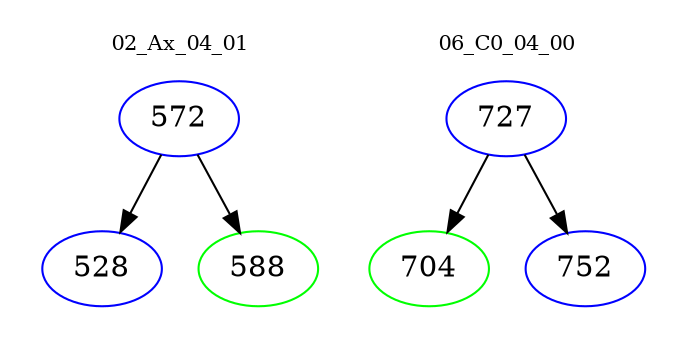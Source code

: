 digraph{
subgraph cluster_0 {
color = white
label = "02_Ax_04_01";
fontsize=10;
T0_572 [label="572", color="blue"]
T0_572 -> T0_528 [color="black"]
T0_528 [label="528", color="blue"]
T0_572 -> T0_588 [color="black"]
T0_588 [label="588", color="green"]
}
subgraph cluster_1 {
color = white
label = "06_C0_04_00";
fontsize=10;
T1_727 [label="727", color="blue"]
T1_727 -> T1_704 [color="black"]
T1_704 [label="704", color="green"]
T1_727 -> T1_752 [color="black"]
T1_752 [label="752", color="blue"]
}
}
